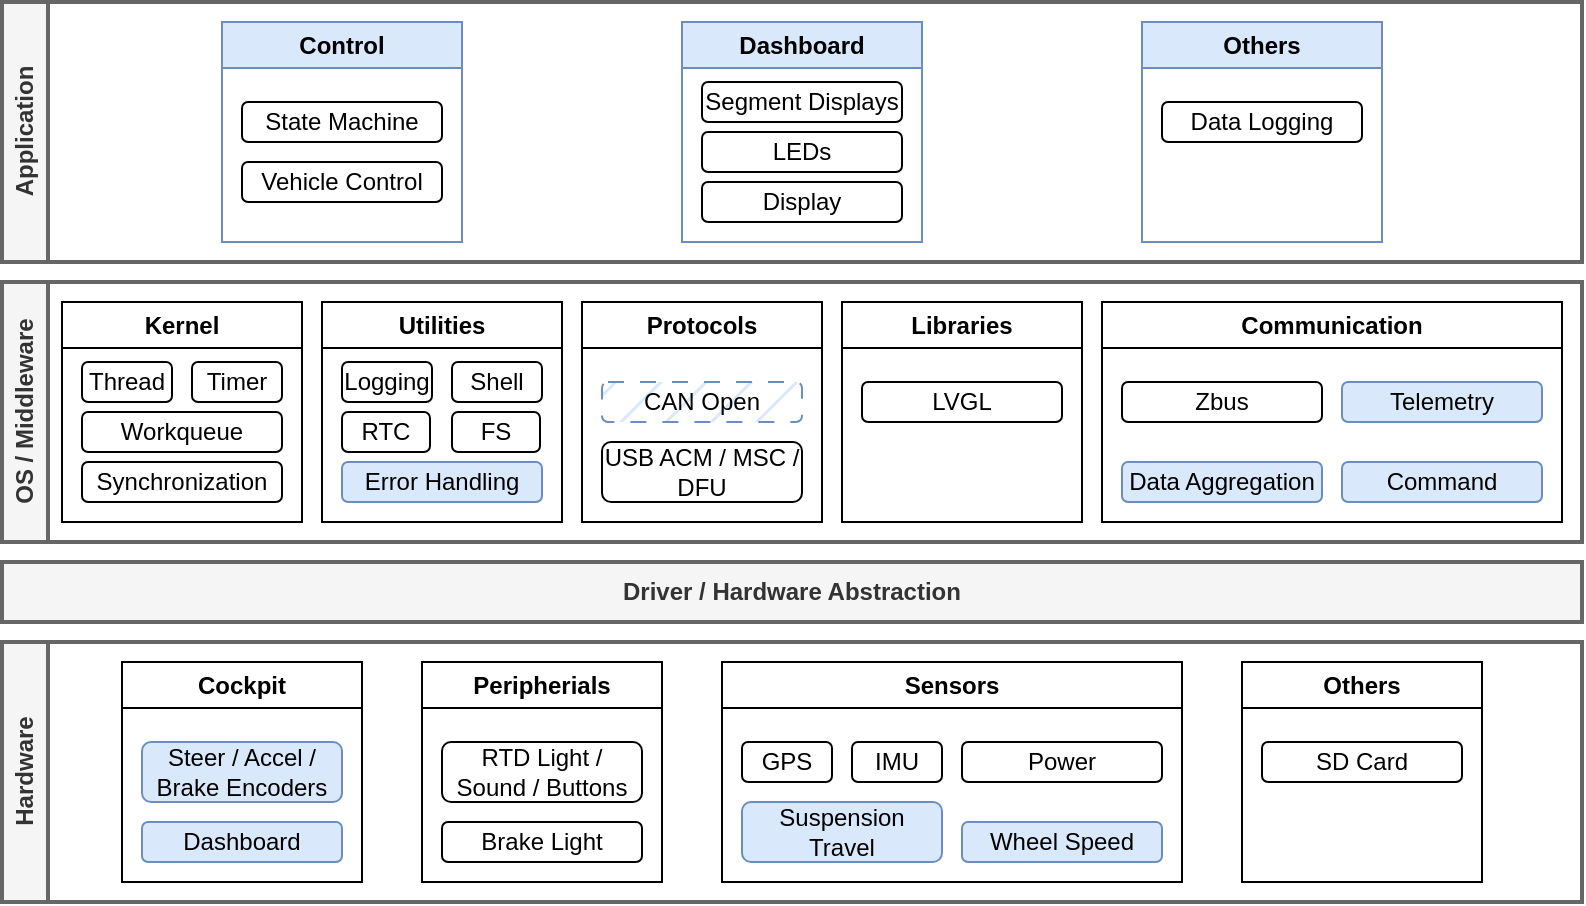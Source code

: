 <mxfile version="27.0.2">
  <diagram id="zb_ROZ6RvvEKENQEIF-X" name="Page-1">
    <mxGraphModel dx="1042" dy="722" grid="1" gridSize="10" guides="1" tooltips="1" connect="1" arrows="1" fold="1" page="1" pageScale="1" pageWidth="827" pageHeight="1169" math="0" shadow="0">
      <root>
        <mxCell id="0" />
        <mxCell id="1" parent="0" />
        <mxCell id="2" value="Hardware" style="swimlane;horizontal=0;whiteSpace=wrap;html=1;fillColor=#f5f5f5;strokeColor=#666666;fontColor=#333333;labelBackgroundColor=none;gradientColor=none;rounded=0;shadow=0;glass=0;strokeWidth=2;" parent="1" vertex="1">
          <mxGeometry x="10" y="330" width="790" height="130" as="geometry">
            <mxRectangle x="40" y="420" width="40" height="80" as="alternateBounds" />
          </mxGeometry>
        </mxCell>
        <mxCell id="12" value="Cockpit" style="swimlane;whiteSpace=wrap;html=1;shadow=0;" parent="2" vertex="1">
          <mxGeometry x="60" y="10" width="120" height="110" as="geometry" />
        </mxCell>
        <mxCell id="36" value="Steer / Accel / Brake Encoders" style="rounded=1;whiteSpace=wrap;html=1;fillColor=#dae8fc;strokeColor=#6c8ebf;" parent="12" vertex="1">
          <mxGeometry x="10" y="40" width="100" height="30" as="geometry" />
        </mxCell>
        <mxCell id="37" value="Dashboard" style="rounded=1;whiteSpace=wrap;html=1;fillColor=#dae8fc;strokeColor=#6c8ebf;" parent="12" vertex="1">
          <mxGeometry x="10" y="80" width="100" height="20" as="geometry" />
        </mxCell>
        <mxCell id="26" value="Peripherials" style="swimlane;whiteSpace=wrap;html=1;" parent="2" vertex="1">
          <mxGeometry x="210" y="10" width="120" height="110" as="geometry" />
        </mxCell>
        <mxCell id="34" value="RTD Light / Sound / Buttons" style="rounded=1;whiteSpace=wrap;html=1;" parent="26" vertex="1">
          <mxGeometry x="10" y="40" width="100" height="30" as="geometry" />
        </mxCell>
        <mxCell id="35" value="Brake Light" style="rounded=1;whiteSpace=wrap;html=1;" parent="26" vertex="1">
          <mxGeometry x="10" y="80" width="100" height="20" as="geometry" />
        </mxCell>
        <mxCell id="38" value="Sensors" style="swimlane;whiteSpace=wrap;html=1;" parent="2" vertex="1">
          <mxGeometry x="360" y="10" width="230" height="110" as="geometry" />
        </mxCell>
        <mxCell id="39" value="GPS" style="rounded=1;whiteSpace=wrap;html=1;" parent="38" vertex="1">
          <mxGeometry x="10" y="40" width="45" height="20" as="geometry" />
        </mxCell>
        <mxCell id="41" value="Suspension Travel" style="rounded=1;whiteSpace=wrap;html=1;fillColor=#dae8fc;strokeColor=#6c8ebf;" parent="38" vertex="1">
          <mxGeometry x="10" y="70" width="100" height="30" as="geometry" />
        </mxCell>
        <mxCell id="40" value="IMU" style="rounded=1;whiteSpace=wrap;html=1;" parent="38" vertex="1">
          <mxGeometry x="65" y="40" width="45" height="20" as="geometry" />
        </mxCell>
        <mxCell id="43" value="Power" style="rounded=1;whiteSpace=wrap;html=1;" parent="38" vertex="1">
          <mxGeometry x="120" y="40" width="100" height="20" as="geometry" />
        </mxCell>
        <mxCell id="42" value="Wheel Speed" style="rounded=1;whiteSpace=wrap;html=1;fillColor=#dae8fc;strokeColor=#6c8ebf;" parent="38" vertex="1">
          <mxGeometry x="120" y="80" width="100" height="20" as="geometry" />
        </mxCell>
        <mxCell id="73" value="Others" style="swimlane;whiteSpace=wrap;html=1;" parent="2" vertex="1">
          <mxGeometry x="620" y="10" width="120" height="110" as="geometry" />
        </mxCell>
        <mxCell id="75" value="SD Card" style="rounded=1;whiteSpace=wrap;html=1;" parent="73" vertex="1">
          <mxGeometry x="10" y="40" width="100" height="20" as="geometry" />
        </mxCell>
        <mxCell id="3" value="OS / Middleware" style="swimlane;horizontal=0;whiteSpace=wrap;html=1;startSize=23;fillColor=#f5f5f5;fontColor=#333333;strokeColor=#666666;strokeWidth=2;" parent="1" vertex="1">
          <mxGeometry x="10" y="150" width="790" height="130" as="geometry" />
        </mxCell>
        <mxCell id="49" value="Kernel" style="swimlane;whiteSpace=wrap;html=1;startSize=23;" parent="3" vertex="1">
          <mxGeometry x="30" y="10" width="120" height="110" as="geometry" />
        </mxCell>
        <mxCell id="50" value="Thread" style="rounded=1;whiteSpace=wrap;html=1;" parent="49" vertex="1">
          <mxGeometry x="10" y="30" width="45" height="20" as="geometry" />
        </mxCell>
        <mxCell id="51" value="Workqueue" style="rounded=1;whiteSpace=wrap;html=1;" parent="49" vertex="1">
          <mxGeometry x="10" y="55" width="100" height="20" as="geometry" />
        </mxCell>
        <mxCell id="53" value="Synchron&lt;span style=&quot;background-color: transparent;&quot;&gt;ization&lt;/span&gt;" style="rounded=1;whiteSpace=wrap;html=1;" parent="49" vertex="1">
          <mxGeometry x="10" y="80" width="100" height="20" as="geometry" />
        </mxCell>
        <mxCell id="63" value="Timer" style="rounded=1;whiteSpace=wrap;html=1;" parent="49" vertex="1">
          <mxGeometry x="65" y="30" width="45" height="20" as="geometry" />
        </mxCell>
        <mxCell id="54" value="Utilities" style="swimlane;whiteSpace=wrap;html=1;" parent="3" vertex="1">
          <mxGeometry x="160" y="10" width="120" height="110" as="geometry" />
        </mxCell>
        <mxCell id="55" value="Shell" style="rounded=1;whiteSpace=wrap;html=1;" parent="54" vertex="1">
          <mxGeometry x="65" y="30" width="45" height="20" as="geometry" />
        </mxCell>
        <mxCell id="56" value="Logging" style="rounded=1;whiteSpace=wrap;html=1;" parent="54" vertex="1">
          <mxGeometry x="10" y="30" width="45" height="20" as="geometry" />
        </mxCell>
        <mxCell id="62" value="RTC" style="rounded=1;whiteSpace=wrap;html=1;" parent="54" vertex="1">
          <mxGeometry x="10" y="55" width="44" height="20" as="geometry" />
        </mxCell>
        <mxCell id="60" value="Error Handling" style="rounded=1;whiteSpace=wrap;html=1;fillColor=#dae8fc;strokeColor=#6c8ebf;" parent="54" vertex="1">
          <mxGeometry x="10" y="80" width="100" height="20" as="geometry" />
        </mxCell>
        <mxCell id="76" value="FS" style="rounded=1;whiteSpace=wrap;html=1;" parent="54" vertex="1">
          <mxGeometry x="65" y="55" width="44" height="20" as="geometry" />
        </mxCell>
        <mxCell id="44" value="Protocols" style="swimlane;whiteSpace=wrap;html=1;startSize=23;" parent="3" vertex="1">
          <mxGeometry x="290" y="10" width="120" height="110" as="geometry" />
        </mxCell>
        <mxCell id="45" value="CAN Open" style="rounded=1;whiteSpace=wrap;html=1;fillStyle=hatch;fillColor=#dae8fc;strokeColor=#6c8ebf;dashed=1;dashPattern=8 8;" parent="44" vertex="1">
          <mxGeometry x="10" y="40" width="100" height="20" as="geometry" />
        </mxCell>
        <mxCell id="46" value="USB ACM / MSC / DFU" style="rounded=1;whiteSpace=wrap;html=1;" parent="44" vertex="1">
          <mxGeometry x="10" y="70" width="100" height="30" as="geometry" />
        </mxCell>
        <mxCell id="79" value="Libraries" style="swimlane;whiteSpace=wrap;html=1;startSize=23;" parent="3" vertex="1">
          <mxGeometry x="420" y="10" width="120" height="110" as="geometry" />
        </mxCell>
        <mxCell id="80" value="LVGL" style="rounded=1;whiteSpace=wrap;html=1;" parent="79" vertex="1">
          <mxGeometry x="10" y="40" width="100" height="20" as="geometry" />
        </mxCell>
        <mxCell id="57" value="Communication" style="swimlane;whiteSpace=wrap;html=1;" parent="3" vertex="1">
          <mxGeometry x="550" y="10" width="230" height="110" as="geometry" />
        </mxCell>
        <mxCell id="58" value="Zbus" style="rounded=1;whiteSpace=wrap;html=1;" parent="57" vertex="1">
          <mxGeometry x="10" y="40" width="100" height="20" as="geometry" />
        </mxCell>
        <mxCell id="59" value="Telemetry" style="rounded=1;whiteSpace=wrap;html=1;fillColor=#dae8fc;strokeColor=#6c8ebf;" parent="57" vertex="1">
          <mxGeometry x="120" y="40" width="100" height="20" as="geometry" />
        </mxCell>
        <mxCell id="64" value="Data Aggregation" style="rounded=1;whiteSpace=wrap;html=1;fillColor=#dae8fc;strokeColor=#6c8ebf;" parent="57" vertex="1">
          <mxGeometry x="10" y="80" width="100" height="20" as="geometry" />
        </mxCell>
        <mxCell id="61" value="Command" style="rounded=1;whiteSpace=wrap;html=1;fillColor=#dae8fc;strokeColor=#6c8ebf;" parent="57" vertex="1">
          <mxGeometry x="120" y="80" width="100" height="20" as="geometry" />
        </mxCell>
        <mxCell id="5" value="Application" style="swimlane;horizontal=0;whiteSpace=wrap;html=1;strokeWidth=2;fillColor=#f5f5f5;fontColor=#333333;strokeColor=#666666;" parent="1" vertex="1">
          <mxGeometry x="10" y="10" width="790" height="130" as="geometry" />
        </mxCell>
        <mxCell id="66" value="Control" style="swimlane;whiteSpace=wrap;html=1;startSize=23;fillColor=#dae8fc;strokeColor=#6c8ebf;" parent="5" vertex="1">
          <mxGeometry x="110" y="10" width="120" height="110" as="geometry" />
        </mxCell>
        <mxCell id="67" value="State Machine" style="rounded=1;whiteSpace=wrap;html=1;" parent="66" vertex="1">
          <mxGeometry x="10" y="40" width="100" height="20" as="geometry" />
        </mxCell>
        <mxCell id="68" value="Vehicle Control" style="rounded=1;whiteSpace=wrap;html=1;" parent="66" vertex="1">
          <mxGeometry x="10" y="70" width="100" height="20" as="geometry" />
        </mxCell>
        <mxCell id="69" value="Dashboard" style="swimlane;whiteSpace=wrap;html=1;startSize=23;fillColor=#dae8fc;strokeColor=#6c8ebf;" parent="5" vertex="1">
          <mxGeometry x="340" y="10" width="120" height="110" as="geometry" />
        </mxCell>
        <mxCell id="70" value="Segment Displays" style="rounded=1;whiteSpace=wrap;html=1;" parent="69" vertex="1">
          <mxGeometry x="10" y="30" width="100" height="20" as="geometry" />
        </mxCell>
        <mxCell id="71" value="Display" style="rounded=1;whiteSpace=wrap;html=1;" parent="69" vertex="1">
          <mxGeometry x="10" y="80" width="100" height="20" as="geometry" />
        </mxCell>
        <mxCell id="72" value="LEDs" style="rounded=1;whiteSpace=wrap;html=1;" parent="69" vertex="1">
          <mxGeometry x="10" y="55" width="100" height="20" as="geometry" />
        </mxCell>
        <mxCell id="77" value="Others" style="swimlane;whiteSpace=wrap;html=1;startSize=23;fillColor=#dae8fc;strokeColor=#6c8ebf;glass=0;rounded=0;shadow=0;" parent="5" vertex="1">
          <mxGeometry x="570" y="10" width="120" height="110" as="geometry" />
        </mxCell>
        <mxCell id="78" value="Data Logging" style="rounded=1;whiteSpace=wrap;html=1;" parent="77" vertex="1">
          <mxGeometry x="10" y="40" width="100" height="20" as="geometry" />
        </mxCell>
        <mxCell id="48" value="&lt;b&gt;Driver / Hardware Abstraction&lt;/b&gt;" style="rounded=0;whiteSpace=wrap;html=1;fillColor=#f5f5f5;strokeColor=#666666;fontColor=#333333;strokeWidth=2;" parent="1" vertex="1">
          <mxGeometry x="10" y="290" width="790" height="30" as="geometry" />
        </mxCell>
      </root>
    </mxGraphModel>
  </diagram>
</mxfile>
